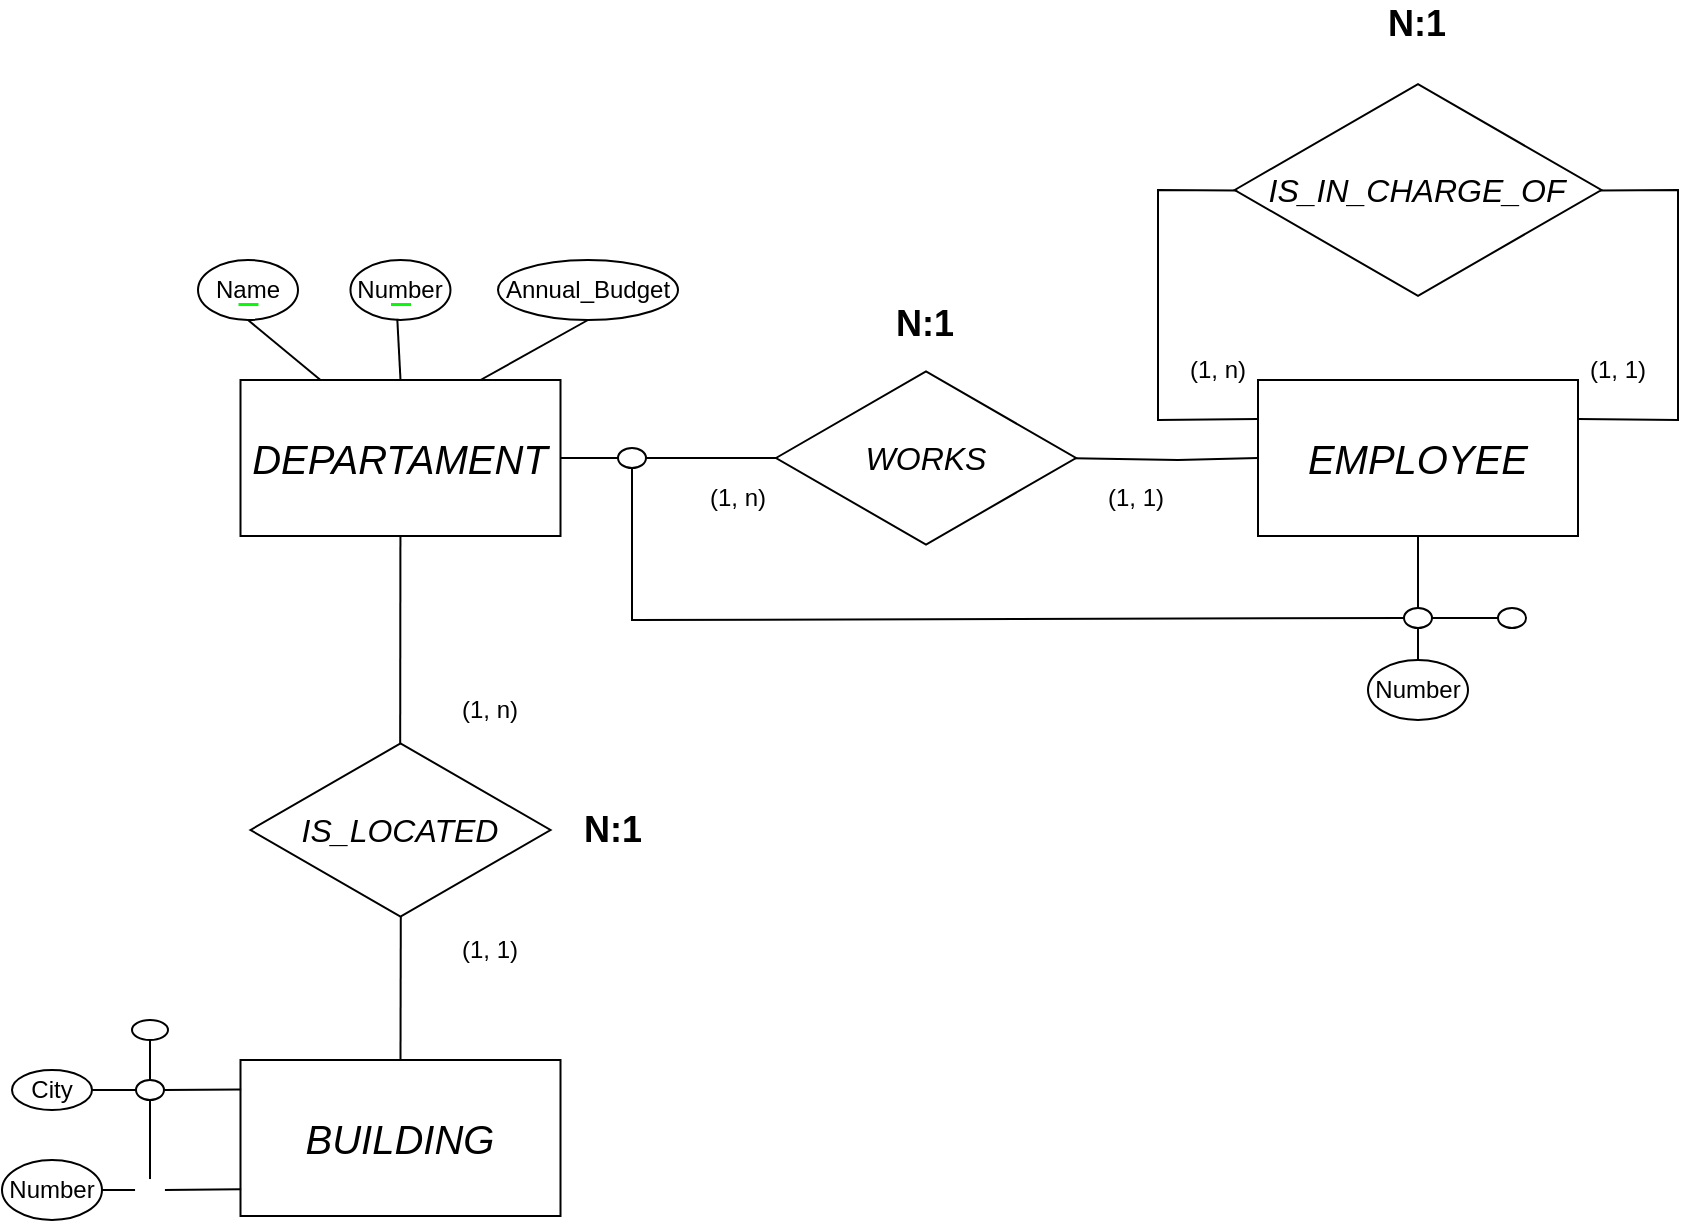 <mxfile version="24.7.8">
  <diagram name="Página-1" id="oE5SToJG6d0fqBrR_LVp">
    <mxGraphModel dx="880" dy="547" grid="1" gridSize="10" guides="1" tooltips="1" connect="1" arrows="1" fold="1" page="1" pageScale="1" pageWidth="1169" pageHeight="827" math="0" shadow="0">
      <root>
        <mxCell id="0" />
        <mxCell id="1" parent="0" />
        <mxCell id="XwNhUvzAYBpl0VFSliFA-11" value="Name" style="ellipse;whiteSpace=wrap;html=1;fillColor=none;" parent="1" vertex="1">
          <mxGeometry x="220" y="220" width="50" height="30" as="geometry" />
        </mxCell>
        <mxCell id="XwNhUvzAYBpl0VFSliFA-12" value="Number" style="ellipse;whiteSpace=wrap;html=1;fillColor=none;" parent="1" vertex="1">
          <mxGeometry x="296.24" y="220" width="50" height="30" as="geometry" />
        </mxCell>
        <mxCell id="SnB1N_KesckS_-LBV5Pf-41" value="&lt;i&gt;&lt;font style=&quot;font-size: 16px;&quot;&gt;IS_LOCATED&lt;/font&gt;&lt;/i&gt;" style="html=1;whiteSpace=wrap;aspect=fixed;shape=isoRectangle;fillColor=none;" parent="1" vertex="1">
          <mxGeometry x="246.24" y="460" width="150.01" height="90" as="geometry" />
        </mxCell>
        <mxCell id="SnB1N_KesckS_-LBV5Pf-52" value="(1, n)" style="text;html=1;align=center;verticalAlign=middle;whiteSpace=wrap;rounded=0;" parent="1" vertex="1">
          <mxGeometry x="336.25" y="430" width="60" height="30" as="geometry" />
        </mxCell>
        <mxCell id="SnB1N_KesckS_-LBV5Pf-58" style="edgeStyle=orthogonalEdgeStyle;rounded=0;orthogonalLoop=1;jettySize=auto;html=1;exitX=0.5;exitY=1;exitDx=0;exitDy=0;" parent="1" edge="1">
          <mxGeometry relative="1" as="geometry">
            <mxPoint x="300.0" y="330" as="sourcePoint" />
            <mxPoint x="300.0" y="330" as="targetPoint" />
          </mxGeometry>
        </mxCell>
        <mxCell id="SnB1N_KesckS_-LBV5Pf-65" value="" style="endArrow=none;html=1;rounded=0;strokeWidth=1.5;strokeColor=#00ff00;jumpSize=6;endSize=6;" parent="1" edge="1">
          <mxGeometry width="50" height="50" relative="1" as="geometry">
            <mxPoint x="240" y="242" as="sourcePoint" />
            <mxPoint x="250" y="242" as="targetPoint" />
          </mxGeometry>
        </mxCell>
        <mxCell id="pcUj4MwKIDvx0GaRPvgX-1" value="&lt;span style=&quot;font-size: 20px;&quot;&gt;&lt;i&gt;BUILDING&lt;/i&gt;&lt;/span&gt;" style="rounded=0;whiteSpace=wrap;html=1;fillColor=none;align=center;" parent="1" vertex="1">
          <mxGeometry x="241.25" y="620" width="160" height="78" as="geometry" />
        </mxCell>
        <mxCell id="pcUj4MwKIDvx0GaRPvgX-3" value="&lt;i style=&quot;font-size: 20px;&quot;&gt;DEPARTAMENT&lt;/i&gt;" style="rounded=0;whiteSpace=wrap;html=1;fillColor=none;align=center;" parent="1" vertex="1">
          <mxGeometry x="241.25" y="280" width="160" height="78" as="geometry" />
        </mxCell>
        <mxCell id="pcUj4MwKIDvx0GaRPvgX-4" value="" style="endArrow=none;html=1;rounded=0;exitX=0.499;exitY=0.024;exitDx=0;exitDy=0;exitPerimeter=0;" parent="1" source="SnB1N_KesckS_-LBV5Pf-41" target="pcUj4MwKIDvx0GaRPvgX-3" edge="1">
          <mxGeometry width="50" height="50" relative="1" as="geometry">
            <mxPoint x="370" y="460" as="sourcePoint" />
            <mxPoint x="420" y="410" as="targetPoint" />
          </mxGeometry>
        </mxCell>
        <mxCell id="pcUj4MwKIDvx0GaRPvgX-5" value="" style="endArrow=none;html=1;rounded=0;exitX=0.5;exitY=0;exitDx=0;exitDy=0;entryX=0.501;entryY=0.978;entryDx=0;entryDy=0;entryPerimeter=0;" parent="1" source="pcUj4MwKIDvx0GaRPvgX-1" target="SnB1N_KesckS_-LBV5Pf-41" edge="1">
          <mxGeometry width="50" height="50" relative="1" as="geometry">
            <mxPoint x="321.08" y="684" as="sourcePoint" />
            <mxPoint x="321" y="558" as="targetPoint" />
          </mxGeometry>
        </mxCell>
        <mxCell id="pcUj4MwKIDvx0GaRPvgX-6" value="(1, 1)" style="text;html=1;align=center;verticalAlign=middle;whiteSpace=wrap;rounded=0;" parent="1" vertex="1">
          <mxGeometry x="336.25" y="550" width="60" height="30" as="geometry" />
        </mxCell>
        <mxCell id="pcUj4MwKIDvx0GaRPvgX-17" value="" style="endArrow=none;html=1;rounded=0;exitX=1;exitY=0.5;exitDx=0;exitDy=0;entryX=0.002;entryY=0.828;entryDx=0;entryDy=0;entryPerimeter=0;" parent="1" source="XwNhUvzAYBpl0VFSliFA-7" target="pcUj4MwKIDvx0GaRPvgX-1" edge="1">
          <mxGeometry width="50" height="50" relative="1" as="geometry">
            <mxPoint x="201" y="685" as="sourcePoint" />
            <mxPoint x="240" y="685" as="targetPoint" />
          </mxGeometry>
        </mxCell>
        <mxCell id="pcUj4MwKIDvx0GaRPvgX-18" value="" style="endArrow=none;html=1;rounded=0;exitX=1;exitY=0.5;exitDx=0;exitDy=0;entryX=0.002;entryY=0.189;entryDx=0;entryDy=0;entryPerimeter=0;" parent="1" source="XwNhUvzAYBpl0VFSliFA-3" target="pcUj4MwKIDvx0GaRPvgX-1" edge="1">
          <mxGeometry width="50" height="50" relative="1" as="geometry">
            <mxPoint x="201" y="634.8" as="sourcePoint" />
            <mxPoint x="240" y="635" as="targetPoint" />
          </mxGeometry>
        </mxCell>
        <mxCell id="pcUj4MwKIDvx0GaRPvgX-19" value="" style="endArrow=none;html=1;rounded=0;exitX=0.5;exitY=1;exitDx=0;exitDy=0;entryX=0.5;entryY=0;entryDx=0;entryDy=0;" parent="1" source="XwNhUvzAYBpl0VFSliFA-3" target="XwNhUvzAYBpl0VFSliFA-7" edge="1">
          <mxGeometry width="50" height="50" relative="1" as="geometry">
            <mxPoint x="196" y="640" as="sourcePoint" />
            <mxPoint x="196" y="680" as="targetPoint" />
          </mxGeometry>
        </mxCell>
        <mxCell id="pcUj4MwKIDvx0GaRPvgX-20" value="" style="endArrow=none;html=1;rounded=0;exitX=1;exitY=0.5;exitDx=0;exitDy=0;entryX=0;entryY=0.5;entryDx=0;entryDy=0;" parent="1" source="XwNhUvzAYBpl0VFSliFA-1" target="XwNhUvzAYBpl0VFSliFA-3" edge="1">
          <mxGeometry width="50" height="50" relative="1" as="geometry">
            <mxPoint x="172.0" y="635.0" as="sourcePoint" />
            <mxPoint x="191" y="635" as="targetPoint" />
            <Array as="points">
              <mxPoint x="180" y="635" />
            </Array>
          </mxGeometry>
        </mxCell>
        <mxCell id="pcUj4MwKIDvx0GaRPvgX-21" value="" style="endArrow=none;html=1;rounded=0;exitX=1;exitY=0.5;exitDx=0;exitDy=0;entryX=0;entryY=0.5;entryDx=0;entryDy=0;" parent="1" source="XwNhUvzAYBpl0VFSliFA-2" target="XwNhUvzAYBpl0VFSliFA-7" edge="1">
          <mxGeometry width="50" height="50" relative="1" as="geometry">
            <mxPoint x="172.0" y="685" as="sourcePoint" />
            <mxPoint x="191" y="685" as="targetPoint" />
          </mxGeometry>
        </mxCell>
        <mxCell id="XwNhUvzAYBpl0VFSliFA-1" value="City" style="ellipse;whiteSpace=wrap;html=1;fillColor=none;" parent="1" vertex="1">
          <mxGeometry x="127" y="625" width="40" height="20" as="geometry" />
        </mxCell>
        <mxCell id="XwNhUvzAYBpl0VFSliFA-2" value="Number" style="ellipse;whiteSpace=wrap;html=1;fillColor=none;" parent="1" vertex="1">
          <mxGeometry x="122" y="670" width="50" height="30" as="geometry" />
        </mxCell>
        <mxCell id="XwNhUvzAYBpl0VFSliFA-3" value="" style="ellipse;whiteSpace=wrap;html=1;fillColor=#FFFFFF;" parent="1" vertex="1">
          <mxGeometry x="189" y="630" width="14" height="10" as="geometry" />
        </mxCell>
        <mxCell id="XwNhUvzAYBpl0VFSliFA-7" value="" style="ellipse;whiteSpace=wrap;html=1;fillColor=#ffffff;strokeColor=#FFFFFF;" parent="1" vertex="1">
          <mxGeometry x="189" y="680" width="14" height="10" as="geometry" />
        </mxCell>
        <mxCell id="XwNhUvzAYBpl0VFSliFA-8" value="" style="endArrow=none;html=1;rounded=0;entryX=0.5;entryY=0;entryDx=0;entryDy=0;exitX=0.5;exitY=1;exitDx=0;exitDy=0;" parent="1" source="XwNhUvzAYBpl0VFSliFA-9" target="XwNhUvzAYBpl0VFSliFA-3" edge="1">
          <mxGeometry width="50" height="50" relative="1" as="geometry">
            <mxPoint x="190" y="620" as="sourcePoint" />
            <mxPoint x="199" y="645" as="targetPoint" />
            <Array as="points" />
          </mxGeometry>
        </mxCell>
        <mxCell id="XwNhUvzAYBpl0VFSliFA-9" value="" style="ellipse;whiteSpace=wrap;html=1;fillColor=#FFFFFF;" parent="1" vertex="1">
          <mxGeometry x="187" y="600" width="18" height="10" as="geometry" />
        </mxCell>
        <mxCell id="XwNhUvzAYBpl0VFSliFA-13" value="Annual_Budget" style="ellipse;whiteSpace=wrap;html=1;fillColor=none;" parent="1" vertex="1">
          <mxGeometry x="370" y="220" width="90" height="30" as="geometry" />
        </mxCell>
        <mxCell id="XwNhUvzAYBpl0VFSliFA-14" value="" style="endArrow=none;html=1;rounded=0;strokeWidth=1.5;strokeColor=#00ff00;jumpSize=6;endSize=6;" parent="1" edge="1">
          <mxGeometry width="50" height="50" relative="1" as="geometry">
            <mxPoint x="316.24" y="242" as="sourcePoint" />
            <mxPoint x="326.24" y="242" as="targetPoint" />
          </mxGeometry>
        </mxCell>
        <mxCell id="XwNhUvzAYBpl0VFSliFA-16" value="" style="endArrow=none;html=1;rounded=0;entryX=0.5;entryY=1;entryDx=0;entryDy=0;exitX=0.25;exitY=0;exitDx=0;exitDy=0;" parent="1" source="pcUj4MwKIDvx0GaRPvgX-3" target="XwNhUvzAYBpl0VFSliFA-11" edge="1">
          <mxGeometry width="50" height="50" relative="1" as="geometry">
            <mxPoint x="246.24" y="358" as="sourcePoint" />
            <mxPoint x="246.24" y="254" as="targetPoint" />
          </mxGeometry>
        </mxCell>
        <mxCell id="XwNhUvzAYBpl0VFSliFA-17" value="" style="endArrow=none;html=1;rounded=0;entryX=0.468;entryY=0.981;entryDx=0;entryDy=0;exitX=0.5;exitY=0;exitDx=0;exitDy=0;entryPerimeter=0;" parent="1" source="pcUj4MwKIDvx0GaRPvgX-3" target="XwNhUvzAYBpl0VFSliFA-12" edge="1">
          <mxGeometry width="50" height="50" relative="1" as="geometry">
            <mxPoint x="291" y="290" as="sourcePoint" />
            <mxPoint x="255" y="260" as="targetPoint" />
          </mxGeometry>
        </mxCell>
        <mxCell id="XwNhUvzAYBpl0VFSliFA-18" value="" style="endArrow=none;html=1;rounded=0;entryX=0.5;entryY=1;entryDx=0;entryDy=0;exitX=0.75;exitY=0;exitDx=0;exitDy=0;" parent="1" source="pcUj4MwKIDvx0GaRPvgX-3" target="XwNhUvzAYBpl0VFSliFA-13" edge="1">
          <mxGeometry width="50" height="50" relative="1" as="geometry">
            <mxPoint x="331" y="290" as="sourcePoint" />
            <mxPoint x="330" y="259" as="targetPoint" />
          </mxGeometry>
        </mxCell>
        <mxCell id="XwNhUvzAYBpl0VFSliFA-20" value="&lt;i style=&quot;font-size: 20px;&quot;&gt;EMPLOYEE&lt;/i&gt;" style="rounded=0;whiteSpace=wrap;html=1;fillColor=none;align=center;" parent="1" vertex="1">
          <mxGeometry x="750" y="280" width="160" height="78" as="geometry" />
        </mxCell>
        <mxCell id="XwNhUvzAYBpl0VFSliFA-22" value="&lt;span style=&quot;font-size: 16px;&quot;&gt;&lt;i&gt;WORKS&lt;/i&gt;&lt;/span&gt;" style="html=1;whiteSpace=wrap;aspect=fixed;shape=isoRectangle;fillColor=none;" parent="1" vertex="1">
          <mxGeometry x="509" y="274" width="150.01" height="90" as="geometry" />
        </mxCell>
        <mxCell id="XwNhUvzAYBpl0VFSliFA-23" value="" style="endArrow=none;html=1;rounded=0;exitX=1;exitY=0.5;exitDx=0;exitDy=0;entryX=0.002;entryY=0.5;entryDx=0;entryDy=0;entryPerimeter=0;" parent="1" source="XwNhUvzAYBpl0VFSliFA-30" target="XwNhUvzAYBpl0VFSliFA-22" edge="1">
          <mxGeometry width="50" height="50" relative="1" as="geometry">
            <mxPoint x="331" y="472" as="sourcePoint" />
            <mxPoint x="331" y="368" as="targetPoint" />
          </mxGeometry>
        </mxCell>
        <mxCell id="XwNhUvzAYBpl0VFSliFA-24" value="" style="endArrow=none;html=1;rounded=0;entryX=0;entryY=0.5;entryDx=0;entryDy=0;exitX=0.993;exitY=0.502;exitDx=0;exitDy=0;exitPerimeter=0;" parent="1" source="XwNhUvzAYBpl0VFSliFA-22" target="XwNhUvzAYBpl0VFSliFA-20" edge="1">
          <mxGeometry width="50" height="50" relative="1" as="geometry">
            <mxPoint x="660" y="319" as="sourcePoint" />
            <mxPoint x="728" y="329" as="targetPoint" />
            <Array as="points">
              <mxPoint x="710" y="320" />
            </Array>
          </mxGeometry>
        </mxCell>
        <mxCell id="XwNhUvzAYBpl0VFSliFA-26" value="(1, n)" style="text;html=1;align=center;verticalAlign=middle;whiteSpace=wrap;rounded=0;" parent="1" vertex="1">
          <mxGeometry x="460" y="324" width="60" height="30" as="geometry" />
        </mxCell>
        <mxCell id="XwNhUvzAYBpl0VFSliFA-27" value="(1, 1)" style="text;html=1;align=center;verticalAlign=middle;whiteSpace=wrap;rounded=0;" parent="1" vertex="1">
          <mxGeometry x="659.01" y="324" width="60" height="30" as="geometry" />
        </mxCell>
        <mxCell id="XwNhUvzAYBpl0VFSliFA-29" value="Number" style="ellipse;whiteSpace=wrap;html=1;fillColor=none;" parent="1" vertex="1">
          <mxGeometry x="805" y="420" width="50" height="30" as="geometry" />
        </mxCell>
        <mxCell id="XwNhUvzAYBpl0VFSliFA-31" value="" style="endArrow=none;html=1;rounded=0;exitX=1;exitY=0.5;exitDx=0;exitDy=0;" parent="1" source="pcUj4MwKIDvx0GaRPvgX-3" edge="1">
          <mxGeometry width="50" height="50" relative="1" as="geometry">
            <mxPoint x="401" y="319" as="sourcePoint" />
            <mxPoint x="430" y="319" as="targetPoint" />
          </mxGeometry>
        </mxCell>
        <mxCell id="XwNhUvzAYBpl0VFSliFA-30" value="" style="ellipse;whiteSpace=wrap;html=1;fillColor=#FFFFFF;" parent="1" vertex="1">
          <mxGeometry x="430" y="314" width="14" height="10" as="geometry" />
        </mxCell>
        <mxCell id="XwNhUvzAYBpl0VFSliFA-32" value="" style="ellipse;whiteSpace=wrap;html=1;fillColor=#FFFFFF;" parent="1" vertex="1">
          <mxGeometry x="870" y="394" width="14" height="10" as="geometry" />
        </mxCell>
        <mxCell id="XwNhUvzAYBpl0VFSliFA-34" value="" style="endArrow=none;html=1;rounded=0;entryX=0.5;entryY=0;entryDx=0;entryDy=0;exitX=0.5;exitY=1;exitDx=0;exitDy=0;" parent="1" source="XwNhUvzAYBpl0VFSliFA-20" target="XwNhUvzAYBpl0VFSliFA-37" edge="1">
          <mxGeometry width="50" height="50" relative="1" as="geometry">
            <mxPoint x="668" y="329" as="sourcePoint" />
            <mxPoint x="760" y="329" as="targetPoint" />
            <Array as="points" />
          </mxGeometry>
        </mxCell>
        <mxCell id="XwNhUvzAYBpl0VFSliFA-35" value="" style="endArrow=none;html=1;rounded=0;entryX=0;entryY=0.5;entryDx=0;entryDy=0;exitX=0.5;exitY=1;exitDx=0;exitDy=0;" parent="1" source="XwNhUvzAYBpl0VFSliFA-30" target="XwNhUvzAYBpl0VFSliFA-37" edge="1">
          <mxGeometry width="50" height="50" relative="1" as="geometry">
            <mxPoint x="440" y="340" as="sourcePoint" />
            <mxPoint x="830" y="390" as="targetPoint" />
            <Array as="points">
              <mxPoint x="437" y="400" />
            </Array>
          </mxGeometry>
        </mxCell>
        <mxCell id="XwNhUvzAYBpl0VFSliFA-37" value="" style="ellipse;whiteSpace=wrap;html=1;fillColor=#FFFFFF;" parent="1" vertex="1">
          <mxGeometry x="823" y="394" width="14" height="10" as="geometry" />
        </mxCell>
        <mxCell id="XwNhUvzAYBpl0VFSliFA-39" value="" style="endArrow=none;html=1;rounded=0;entryX=1;entryY=0.5;entryDx=0;entryDy=0;exitX=0;exitY=0.5;exitDx=0;exitDy=0;" parent="1" source="XwNhUvzAYBpl0VFSliFA-32" target="XwNhUvzAYBpl0VFSliFA-37" edge="1">
          <mxGeometry width="50" height="50" relative="1" as="geometry">
            <mxPoint x="840" y="368" as="sourcePoint" />
            <mxPoint x="840" y="404" as="targetPoint" />
            <Array as="points" />
          </mxGeometry>
        </mxCell>
        <mxCell id="XwNhUvzAYBpl0VFSliFA-40" value="" style="endArrow=none;html=1;rounded=0;exitX=0.5;exitY=0;exitDx=0;exitDy=0;entryX=0.5;entryY=1;entryDx=0;entryDy=0;" parent="1" source="XwNhUvzAYBpl0VFSliFA-29" target="XwNhUvzAYBpl0VFSliFA-37" edge="1">
          <mxGeometry width="50" height="50" relative="1" as="geometry">
            <mxPoint x="880" y="409" as="sourcePoint" />
            <mxPoint x="830" y="410" as="targetPoint" />
            <Array as="points" />
          </mxGeometry>
        </mxCell>
        <mxCell id="XwNhUvzAYBpl0VFSliFA-41" value="&lt;span style=&quot;font-size: 16px;&quot;&gt;&lt;i&gt;IS_IN_CHARGE_OF&lt;/i&gt;&lt;/span&gt;" style="html=1;whiteSpace=wrap;aspect=fixed;shape=isoRectangle;fillColor=none;" parent="1" vertex="1">
          <mxGeometry x="738.33" y="130" width="183.35" height="110" as="geometry" />
        </mxCell>
        <mxCell id="XwNhUvzAYBpl0VFSliFA-42" value="" style="endArrow=none;html=1;rounded=0;entryX=0;entryY=0.25;entryDx=0;entryDy=0;exitX=0.007;exitY=0.502;exitDx=0;exitDy=0;exitPerimeter=0;" parent="1" source="XwNhUvzAYBpl0VFSliFA-41" target="XwNhUvzAYBpl0VFSliFA-20" edge="1">
          <mxGeometry width="50" height="50" relative="1" as="geometry">
            <mxPoint x="670" y="200" as="sourcePoint" />
            <mxPoint x="760" y="329" as="targetPoint" />
            <Array as="points">
              <mxPoint x="700" y="185" />
              <mxPoint x="700" y="300" />
            </Array>
          </mxGeometry>
        </mxCell>
        <mxCell id="XwNhUvzAYBpl0VFSliFA-44" value="" style="endArrow=none;html=1;rounded=0;entryX=1;entryY=0.25;entryDx=0;entryDy=0;exitX=0.996;exitY=0.502;exitDx=0;exitDy=0;exitPerimeter=0;" parent="1" source="XwNhUvzAYBpl0VFSliFA-41" target="XwNhUvzAYBpl0VFSliFA-20" edge="1">
          <mxGeometry width="50" height="50" relative="1" as="geometry">
            <mxPoint x="1030" y="177.5" as="sourcePoint" />
            <mxPoint x="1040" y="292.5" as="targetPoint" />
            <Array as="points">
              <mxPoint x="960" y="185" />
              <mxPoint x="960" y="210" />
              <mxPoint x="960" y="300" />
            </Array>
          </mxGeometry>
        </mxCell>
        <mxCell id="XwNhUvzAYBpl0VFSliFA-45" value="(1, n)" style="text;html=1;align=center;verticalAlign=middle;whiteSpace=wrap;rounded=0;" parent="1" vertex="1">
          <mxGeometry x="700" y="260" width="60" height="30" as="geometry" />
        </mxCell>
        <mxCell id="XwNhUvzAYBpl0VFSliFA-47" value="(1, 1)" style="text;html=1;align=center;verticalAlign=middle;whiteSpace=wrap;rounded=0;" parent="1" vertex="1">
          <mxGeometry x="900" y="260" width="60" height="30" as="geometry" />
        </mxCell>
        <mxCell id="vA8Tkqe2Ri0SeTW31RHF-1" value="&lt;b style=&quot;font-size: 18px;&quot;&gt;N:1&lt;/b&gt;" style="text;html=1;align=center;verticalAlign=middle;whiteSpace=wrap;rounded=0;fontSize=18;" vertex="1" parent="1">
          <mxGeometry x="401.25" y="493.25" width="53.33" height="23.5" as="geometry" />
        </mxCell>
        <mxCell id="vA8Tkqe2Ri0SeTW31RHF-2" value="&lt;b style=&quot;font-size: 18px;&quot;&gt;N:1&lt;/b&gt;" style="text;html=1;align=center;verticalAlign=middle;whiteSpace=wrap;rounded=0;fontSize=18;" vertex="1" parent="1">
          <mxGeometry x="557.34" y="240" width="53.33" height="23.5" as="geometry" />
        </mxCell>
        <mxCell id="vA8Tkqe2Ri0SeTW31RHF-4" value="&lt;b style=&quot;font-size: 18px;&quot;&gt;N:1&lt;/b&gt;" style="text;html=1;align=center;verticalAlign=middle;whiteSpace=wrap;rounded=0;fontSize=18;" vertex="1" parent="1">
          <mxGeometry x="803.34" y="90" width="53.33" height="23.5" as="geometry" />
        </mxCell>
      </root>
    </mxGraphModel>
  </diagram>
</mxfile>
